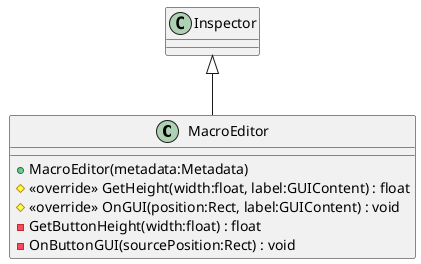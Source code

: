 @startuml
class MacroEditor {
    + MacroEditor(metadata:Metadata)
    # <<override>> GetHeight(width:float, label:GUIContent) : float
    # <<override>> OnGUI(position:Rect, label:GUIContent) : void
    - GetButtonHeight(width:float) : float
    - OnButtonGUI(sourcePosition:Rect) : void
}
Inspector <|-- MacroEditor
@enduml
